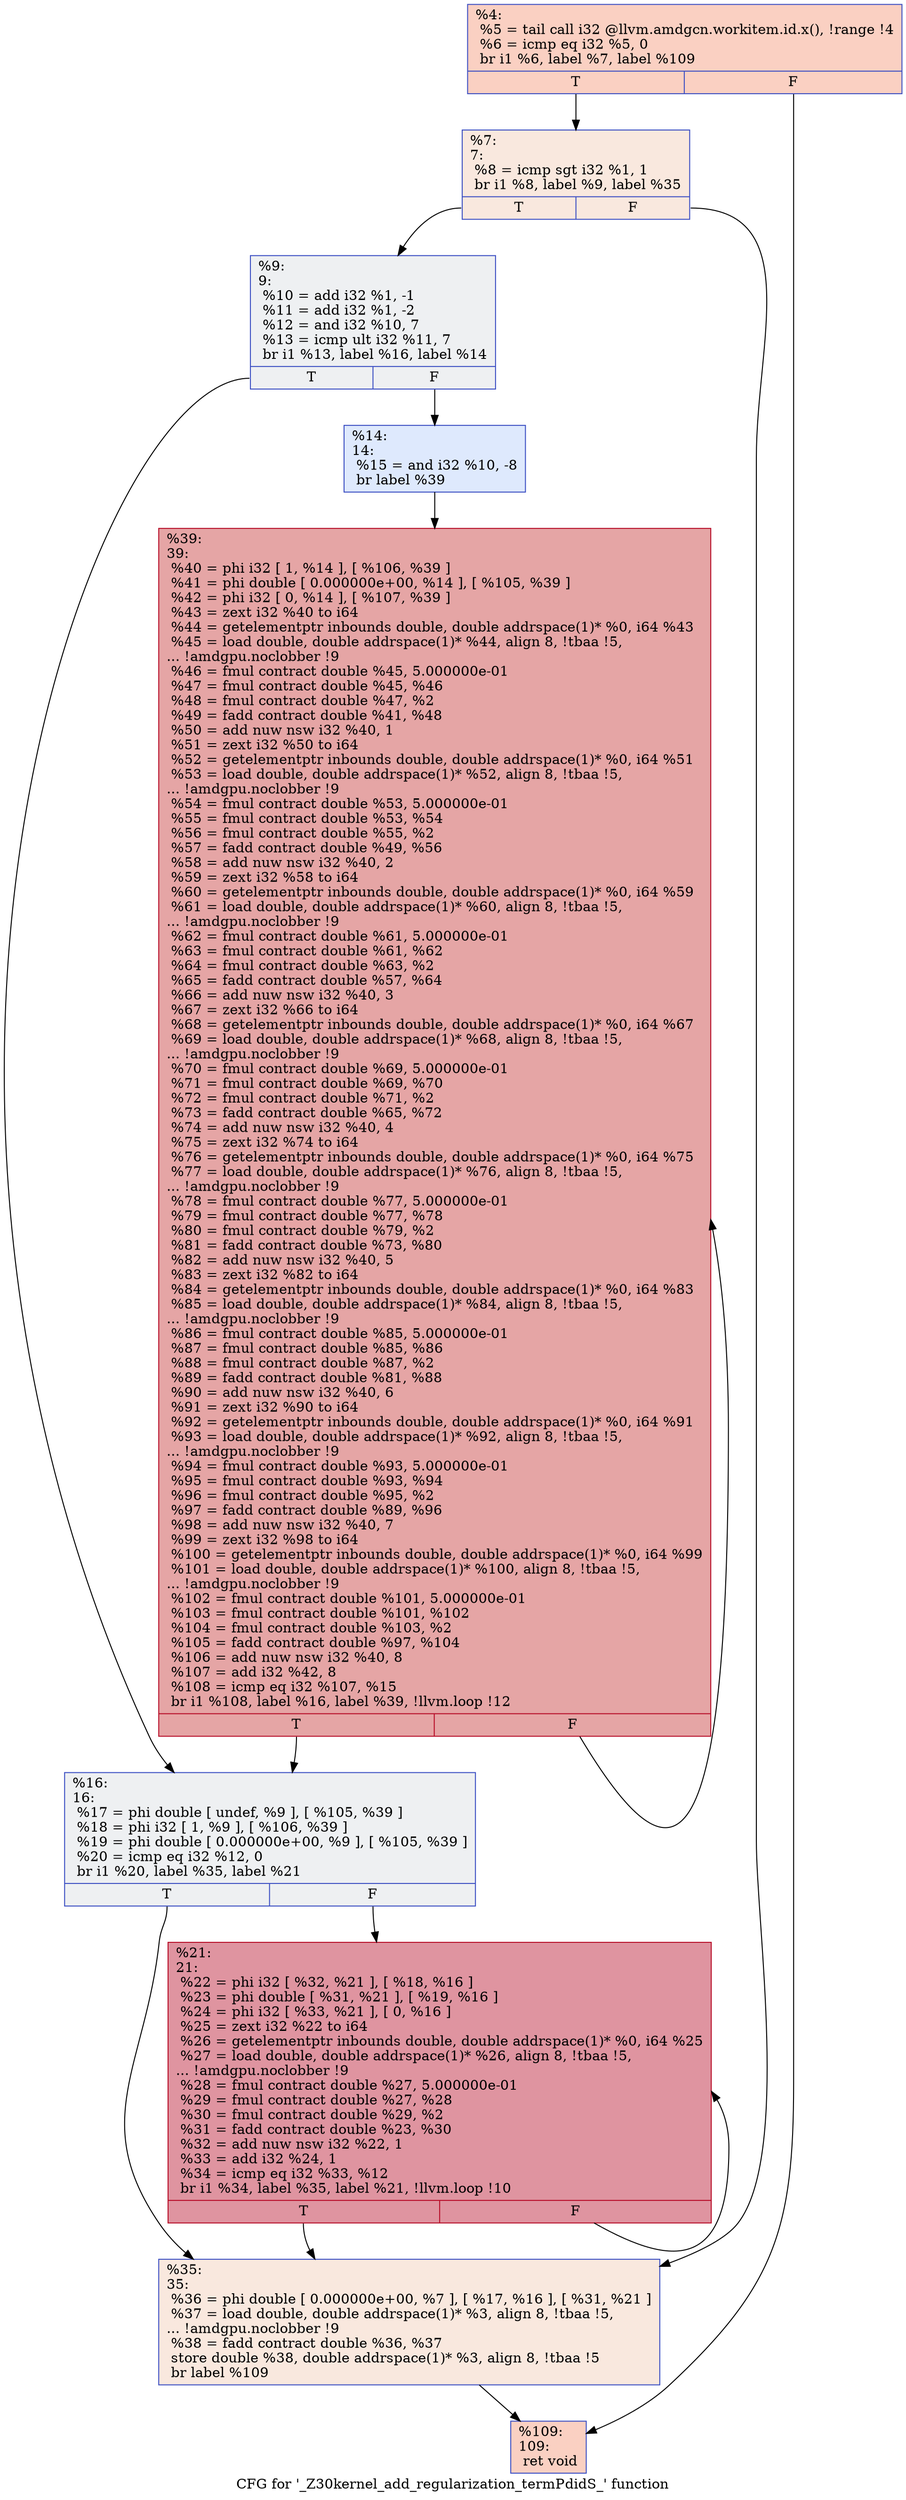 digraph "CFG for '_Z30kernel_add_regularization_termPdidS_' function" {
	label="CFG for '_Z30kernel_add_regularization_termPdidS_' function";

	Node0x5d0f010 [shape=record,color="#3d50c3ff", style=filled, fillcolor="#f3947570",label="{%4:\l  %5 = tail call i32 @llvm.amdgcn.workitem.id.x(), !range !4\l  %6 = icmp eq i32 %5, 0\l  br i1 %6, label %7, label %109\l|{<s0>T|<s1>F}}"];
	Node0x5d0f010:s0 -> Node0x5d104a0;
	Node0x5d0f010:s1 -> Node0x5d10530;
	Node0x5d104a0 [shape=record,color="#3d50c3ff", style=filled, fillcolor="#f2cab570",label="{%7:\l7:                                                \l  %8 = icmp sgt i32 %1, 1\l  br i1 %8, label %9, label %35\l|{<s0>T|<s1>F}}"];
	Node0x5d104a0:s0 -> Node0x5d0f0a0;
	Node0x5d104a0:s1 -> Node0x5d107c0;
	Node0x5d0f0a0 [shape=record,color="#3d50c3ff", style=filled, fillcolor="#d9dce170",label="{%9:\l9:                                                \l  %10 = add i32 %1, -1\l  %11 = add i32 %1, -2\l  %12 = and i32 %10, 7\l  %13 = icmp ult i32 %11, 7\l  br i1 %13, label %16, label %14\l|{<s0>T|<s1>F}}"];
	Node0x5d0f0a0:s0 -> Node0x5d10bd0;
	Node0x5d0f0a0:s1 -> Node0x5d10c20;
	Node0x5d10c20 [shape=record,color="#3d50c3ff", style=filled, fillcolor="#b5cdfa70",label="{%14:\l14:                                               \l  %15 = and i32 %10, -8\l  br label %39\l}"];
	Node0x5d10c20 -> Node0x5d10e20;
	Node0x5d10bd0 [shape=record,color="#3d50c3ff", style=filled, fillcolor="#d9dce170",label="{%16:\l16:                                               \l  %17 = phi double [ undef, %9 ], [ %105, %39 ]\l  %18 = phi i32 [ 1, %9 ], [ %106, %39 ]\l  %19 = phi double [ 0.000000e+00, %9 ], [ %105, %39 ]\l  %20 = icmp eq i32 %12, 0\l  br i1 %20, label %35, label %21\l|{<s0>T|<s1>F}}"];
	Node0x5d10bd0:s0 -> Node0x5d107c0;
	Node0x5d10bd0:s1 -> Node0x5d12110;
	Node0x5d12110 [shape=record,color="#b70d28ff", style=filled, fillcolor="#b70d2870",label="{%21:\l21:                                               \l  %22 = phi i32 [ %32, %21 ], [ %18, %16 ]\l  %23 = phi double [ %31, %21 ], [ %19, %16 ]\l  %24 = phi i32 [ %33, %21 ], [ 0, %16 ]\l  %25 = zext i32 %22 to i64\l  %26 = getelementptr inbounds double, double addrspace(1)* %0, i64 %25\l  %27 = load double, double addrspace(1)* %26, align 8, !tbaa !5,\l... !amdgpu.noclobber !9\l  %28 = fmul contract double %27, 5.000000e-01\l  %29 = fmul contract double %27, %28\l  %30 = fmul contract double %29, %2\l  %31 = fadd contract double %23, %30\l  %32 = add nuw nsw i32 %22, 1\l  %33 = add i32 %24, 1\l  %34 = icmp eq i32 %33, %12\l  br i1 %34, label %35, label %21, !llvm.loop !10\l|{<s0>T|<s1>F}}"];
	Node0x5d12110:s0 -> Node0x5d107c0;
	Node0x5d12110:s1 -> Node0x5d12110;
	Node0x5d107c0 [shape=record,color="#3d50c3ff", style=filled, fillcolor="#f2cab570",label="{%35:\l35:                                               \l  %36 = phi double [ 0.000000e+00, %7 ], [ %17, %16 ], [ %31, %21 ]\l  %37 = load double, double addrspace(1)* %3, align 8, !tbaa !5,\l... !amdgpu.noclobber !9\l  %38 = fadd contract double %36, %37\l  store double %38, double addrspace(1)* %3, align 8, !tbaa !5\l  br label %109\l}"];
	Node0x5d107c0 -> Node0x5d10530;
	Node0x5d10e20 [shape=record,color="#b70d28ff", style=filled, fillcolor="#c5333470",label="{%39:\l39:                                               \l  %40 = phi i32 [ 1, %14 ], [ %106, %39 ]\l  %41 = phi double [ 0.000000e+00, %14 ], [ %105, %39 ]\l  %42 = phi i32 [ 0, %14 ], [ %107, %39 ]\l  %43 = zext i32 %40 to i64\l  %44 = getelementptr inbounds double, double addrspace(1)* %0, i64 %43\l  %45 = load double, double addrspace(1)* %44, align 8, !tbaa !5,\l... !amdgpu.noclobber !9\l  %46 = fmul contract double %45, 5.000000e-01\l  %47 = fmul contract double %45, %46\l  %48 = fmul contract double %47, %2\l  %49 = fadd contract double %41, %48\l  %50 = add nuw nsw i32 %40, 1\l  %51 = zext i32 %50 to i64\l  %52 = getelementptr inbounds double, double addrspace(1)* %0, i64 %51\l  %53 = load double, double addrspace(1)* %52, align 8, !tbaa !5,\l... !amdgpu.noclobber !9\l  %54 = fmul contract double %53, 5.000000e-01\l  %55 = fmul contract double %53, %54\l  %56 = fmul contract double %55, %2\l  %57 = fadd contract double %49, %56\l  %58 = add nuw nsw i32 %40, 2\l  %59 = zext i32 %58 to i64\l  %60 = getelementptr inbounds double, double addrspace(1)* %0, i64 %59\l  %61 = load double, double addrspace(1)* %60, align 8, !tbaa !5,\l... !amdgpu.noclobber !9\l  %62 = fmul contract double %61, 5.000000e-01\l  %63 = fmul contract double %61, %62\l  %64 = fmul contract double %63, %2\l  %65 = fadd contract double %57, %64\l  %66 = add nuw nsw i32 %40, 3\l  %67 = zext i32 %66 to i64\l  %68 = getelementptr inbounds double, double addrspace(1)* %0, i64 %67\l  %69 = load double, double addrspace(1)* %68, align 8, !tbaa !5,\l... !amdgpu.noclobber !9\l  %70 = fmul contract double %69, 5.000000e-01\l  %71 = fmul contract double %69, %70\l  %72 = fmul contract double %71, %2\l  %73 = fadd contract double %65, %72\l  %74 = add nuw nsw i32 %40, 4\l  %75 = zext i32 %74 to i64\l  %76 = getelementptr inbounds double, double addrspace(1)* %0, i64 %75\l  %77 = load double, double addrspace(1)* %76, align 8, !tbaa !5,\l... !amdgpu.noclobber !9\l  %78 = fmul contract double %77, 5.000000e-01\l  %79 = fmul contract double %77, %78\l  %80 = fmul contract double %79, %2\l  %81 = fadd contract double %73, %80\l  %82 = add nuw nsw i32 %40, 5\l  %83 = zext i32 %82 to i64\l  %84 = getelementptr inbounds double, double addrspace(1)* %0, i64 %83\l  %85 = load double, double addrspace(1)* %84, align 8, !tbaa !5,\l... !amdgpu.noclobber !9\l  %86 = fmul contract double %85, 5.000000e-01\l  %87 = fmul contract double %85, %86\l  %88 = fmul contract double %87, %2\l  %89 = fadd contract double %81, %88\l  %90 = add nuw nsw i32 %40, 6\l  %91 = zext i32 %90 to i64\l  %92 = getelementptr inbounds double, double addrspace(1)* %0, i64 %91\l  %93 = load double, double addrspace(1)* %92, align 8, !tbaa !5,\l... !amdgpu.noclobber !9\l  %94 = fmul contract double %93, 5.000000e-01\l  %95 = fmul contract double %93, %94\l  %96 = fmul contract double %95, %2\l  %97 = fadd contract double %89, %96\l  %98 = add nuw nsw i32 %40, 7\l  %99 = zext i32 %98 to i64\l  %100 = getelementptr inbounds double, double addrspace(1)* %0, i64 %99\l  %101 = load double, double addrspace(1)* %100, align 8, !tbaa !5,\l... !amdgpu.noclobber !9\l  %102 = fmul contract double %101, 5.000000e-01\l  %103 = fmul contract double %101, %102\l  %104 = fmul contract double %103, %2\l  %105 = fadd contract double %97, %104\l  %106 = add nuw nsw i32 %40, 8\l  %107 = add i32 %42, 8\l  %108 = icmp eq i32 %107, %15\l  br i1 %108, label %16, label %39, !llvm.loop !12\l|{<s0>T|<s1>F}}"];
	Node0x5d10e20:s0 -> Node0x5d10bd0;
	Node0x5d10e20:s1 -> Node0x5d10e20;
	Node0x5d10530 [shape=record,color="#3d50c3ff", style=filled, fillcolor="#f3947570",label="{%109:\l109:                                              \l  ret void\l}"];
}
